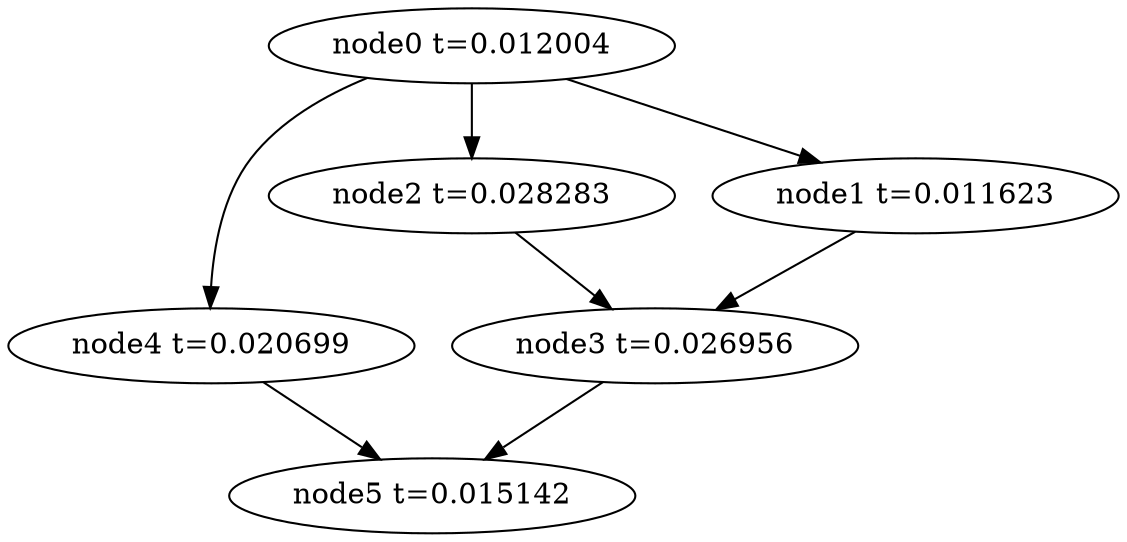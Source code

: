 digraph g{
	node5[label="node5 t=0.015142"]
	node4 -> node5
	node4[label="node4 t=0.020699"];
	node3 -> node5
	node3[label="node3 t=0.026956"];
	node2 -> node3
	node2[label="node2 t=0.028283"];
	node1 -> node3
	node1[label="node1 t=0.011623"];
	node0 -> node4
	node0 -> node2
	node0 -> node1
	node0[label="node0 t=0.012004"];
}
